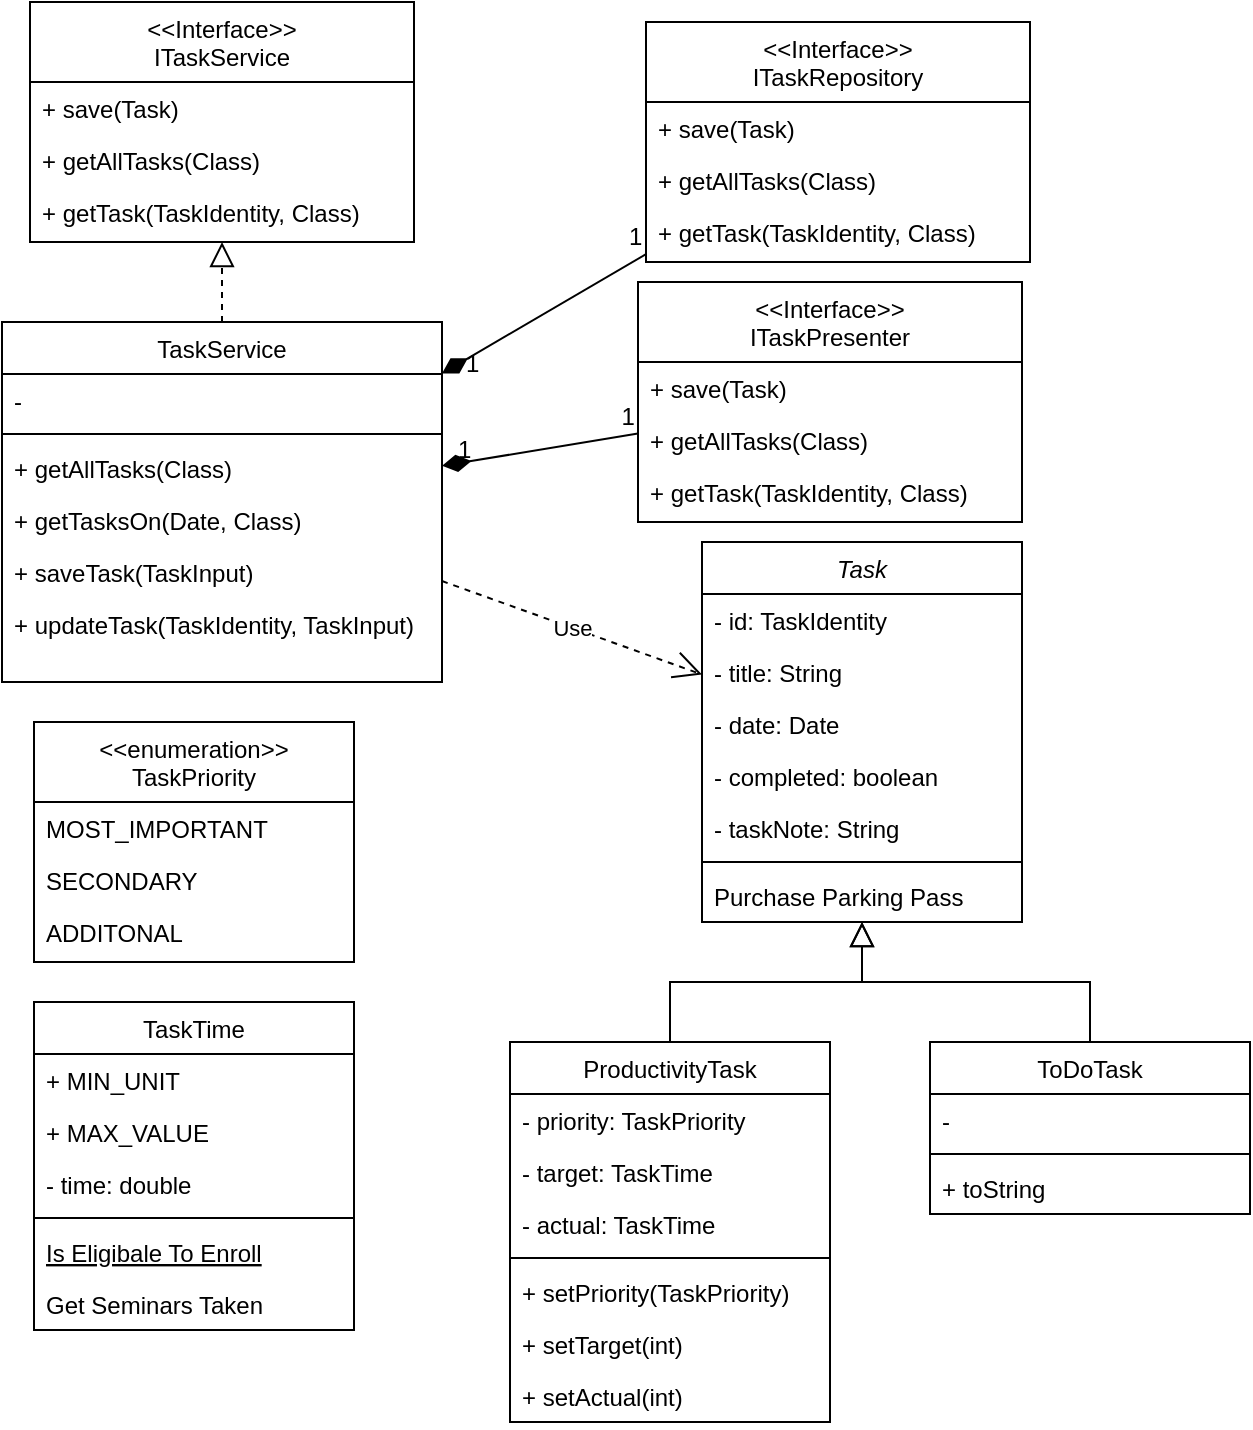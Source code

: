 <mxfile version="13.7.9" type="device"><diagram id="C5RBs43oDa-KdzZeNtuy" name="Page-1"><mxGraphModel dx="665" dy="515" grid="1" gridSize="10" guides="1" tooltips="1" connect="1" arrows="1" fold="1" page="1" pageScale="1" pageWidth="827" pageHeight="1169" math="0" shadow="0"><root><mxCell id="WIyWlLk6GJQsqaUBKTNV-0"/><mxCell id="WIyWlLk6GJQsqaUBKTNV-1" parent="WIyWlLk6GJQsqaUBKTNV-0"/><mxCell id="zkfFHV4jXpPFQw0GAbJ--12" value="" style="endArrow=block;endSize=10;endFill=0;shadow=0;strokeWidth=1;rounded=0;edgeStyle=elbowEdgeStyle;elbow=vertical;" parent="WIyWlLk6GJQsqaUBKTNV-1" source="zkfFHV4jXpPFQw0GAbJ--6" target="zkfFHV4jXpPFQw0GAbJ--0" edge="1"><mxGeometry width="160" relative="1" as="geometry"><mxPoint x="430" y="343" as="sourcePoint"/><mxPoint x="430" y="343" as="targetPoint"/></mxGeometry></mxCell><mxCell id="zkfFHV4jXpPFQw0GAbJ--16" value="" style="endArrow=block;endSize=10;endFill=0;shadow=0;strokeWidth=1;rounded=0;edgeStyle=elbowEdgeStyle;elbow=vertical;" parent="WIyWlLk6GJQsqaUBKTNV-1" source="zkfFHV4jXpPFQw0GAbJ--13" target="zkfFHV4jXpPFQw0GAbJ--0" edge="1"><mxGeometry width="160" relative="1" as="geometry"><mxPoint x="440" y="513" as="sourcePoint"/><mxPoint x="540" y="411" as="targetPoint"/></mxGeometry></mxCell><mxCell id="Q5MZqeEkJXl0VM_X_bGP-13" value="" style="endArrow=none;shadow=0;strokeWidth=1;rounded=0;endFill=0;elbow=vertical;startArrow=diamondThin;startFill=1;endSize=12;startSize=12;" edge="1" parent="WIyWlLk6GJQsqaUBKTNV-1" source="FRB1vRBXWRcbG7r9iUdN-0" target="Q5MZqeEkJXl0VM_X_bGP-17"><mxGeometry x="0.5" y="41" relative="1" as="geometry"><mxPoint x="262.0" y="260.004" as="sourcePoint"/><mxPoint x="340" y="250" as="targetPoint"/><mxPoint x="-40" y="32" as="offset"/></mxGeometry></mxCell><mxCell id="Q5MZqeEkJXl0VM_X_bGP-14" value="1" style="resizable=0;align=left;verticalAlign=bottom;labelBackgroundColor=none;fontSize=12;" connectable="0" vertex="1" parent="Q5MZqeEkJXl0VM_X_bGP-13"><mxGeometry x="-1" relative="1" as="geometry"><mxPoint x="10" y="4" as="offset"/></mxGeometry></mxCell><mxCell id="Q5MZqeEkJXl0VM_X_bGP-15" value="1" style="resizable=0;align=right;verticalAlign=bottom;labelBackgroundColor=none;fontSize=12;" connectable="0" vertex="1" parent="Q5MZqeEkJXl0VM_X_bGP-13"><mxGeometry x="1" relative="1" as="geometry"><mxPoint x="-0.21" as="offset"/></mxGeometry></mxCell><mxCell id="Q5MZqeEkJXl0VM_X_bGP-50" value="&lt;&lt;Interface&gt;&gt;&#10;ITaskService" style="swimlane;fontStyle=0;align=center;verticalAlign=top;childLayout=stackLayout;horizontal=1;startSize=40;horizontalStack=0;resizeParent=1;resizeLast=0;collapsible=1;marginBottom=0;rounded=0;shadow=0;strokeWidth=1;" vertex="1" parent="WIyWlLk6GJQsqaUBKTNV-1"><mxGeometry x="110" y="10" width="192" height="120" as="geometry"><mxRectangle x="220" y="120" width="160" height="26" as="alternateBounds"/></mxGeometry></mxCell><mxCell id="Q5MZqeEkJXl0VM_X_bGP-51" value="+ save(Task)" style="text;align=left;verticalAlign=top;spacingLeft=4;spacingRight=4;overflow=hidden;rotatable=0;points=[[0,0.5],[1,0.5]];portConstraint=eastwest;rounded=0;shadow=0;html=0;" vertex="1" parent="Q5MZqeEkJXl0VM_X_bGP-50"><mxGeometry y="40" width="192" height="26" as="geometry"/></mxCell><mxCell id="Q5MZqeEkJXl0VM_X_bGP-52" value="+ getAllTasks(Class)" style="text;align=left;verticalAlign=top;spacingLeft=4;spacingRight=4;overflow=hidden;rotatable=0;points=[[0,0.5],[1,0.5]];portConstraint=eastwest;" vertex="1" parent="Q5MZqeEkJXl0VM_X_bGP-50"><mxGeometry y="66" width="192" height="26" as="geometry"/></mxCell><mxCell id="Q5MZqeEkJXl0VM_X_bGP-53" value="+ getTask(TaskIdentity, Class)" style="text;align=left;verticalAlign=top;spacingLeft=4;spacingRight=4;overflow=hidden;rotatable=0;points=[[0,0.5],[1,0.5]];portConstraint=eastwest;rounded=0;shadow=0;html=0;" vertex="1" parent="Q5MZqeEkJXl0VM_X_bGP-50"><mxGeometry y="92" width="192" height="26" as="geometry"/></mxCell><mxCell id="Q5MZqeEkJXl0VM_X_bGP-17" value="&lt;&lt;Interface&gt;&gt;&#10;ITaskRepository" style="swimlane;fontStyle=0;align=center;verticalAlign=top;childLayout=stackLayout;horizontal=1;startSize=40;horizontalStack=0;resizeParent=1;resizeLast=0;collapsible=1;marginBottom=0;rounded=0;shadow=0;strokeWidth=1;" vertex="1" parent="WIyWlLk6GJQsqaUBKTNV-1"><mxGeometry x="418" y="20" width="192" height="120" as="geometry"><mxRectangle x="220" y="120" width="160" height="26" as="alternateBounds"/></mxGeometry></mxCell><mxCell id="Q5MZqeEkJXl0VM_X_bGP-19" value="+ save(Task)" style="text;align=left;verticalAlign=top;spacingLeft=4;spacingRight=4;overflow=hidden;rotatable=0;points=[[0,0.5],[1,0.5]];portConstraint=eastwest;rounded=0;shadow=0;html=0;" vertex="1" parent="Q5MZqeEkJXl0VM_X_bGP-17"><mxGeometry y="40" width="192" height="26" as="geometry"/></mxCell><mxCell id="Q5MZqeEkJXl0VM_X_bGP-31" value="+ getAllTasks(Class)" style="text;align=left;verticalAlign=top;spacingLeft=4;spacingRight=4;overflow=hidden;rotatable=0;points=[[0,0.5],[1,0.5]];portConstraint=eastwest;" vertex="1" parent="Q5MZqeEkJXl0VM_X_bGP-17"><mxGeometry y="66" width="192" height="26" as="geometry"/></mxCell><mxCell id="Q5MZqeEkJXl0VM_X_bGP-20" value="+ getTask(TaskIdentity, Class)" style="text;align=left;verticalAlign=top;spacingLeft=4;spacingRight=4;overflow=hidden;rotatable=0;points=[[0,0.5],[1,0.5]];portConstraint=eastwest;rounded=0;shadow=0;html=0;" vertex="1" parent="Q5MZqeEkJXl0VM_X_bGP-17"><mxGeometry y="92" width="192" height="26" as="geometry"/></mxCell><mxCell id="FRB1vRBXWRcbG7r9iUdN-6" value="&lt;&lt;enumeration&gt;&gt;&#10;TaskPriority" style="swimlane;fontStyle=0;align=center;verticalAlign=top;childLayout=stackLayout;horizontal=1;startSize=40;horizontalStack=0;resizeParent=1;resizeLast=0;collapsible=1;marginBottom=0;rounded=0;shadow=0;strokeWidth=1;" parent="WIyWlLk6GJQsqaUBKTNV-1" vertex="1"><mxGeometry x="112" y="370" width="160" height="120" as="geometry"><mxRectangle x="220" y="120" width="160" height="26" as="alternateBounds"/></mxGeometry></mxCell><mxCell id="FRB1vRBXWRcbG7r9iUdN-8" value="MOST_IMPORTANT" style="text;align=left;verticalAlign=top;spacingLeft=4;spacingRight=4;overflow=hidden;rotatable=0;points=[[0,0.5],[1,0.5]];portConstraint=eastwest;rounded=0;shadow=0;html=0;" parent="FRB1vRBXWRcbG7r9iUdN-6" vertex="1"><mxGeometry y="40" width="160" height="26" as="geometry"/></mxCell><mxCell id="FRB1vRBXWRcbG7r9iUdN-9" value="SECONDARY" style="text;align=left;verticalAlign=top;spacingLeft=4;spacingRight=4;overflow=hidden;rotatable=0;points=[[0,0.5],[1,0.5]];portConstraint=eastwest;rounded=0;shadow=0;html=0;" parent="FRB1vRBXWRcbG7r9iUdN-6" vertex="1"><mxGeometry y="66" width="160" height="26" as="geometry"/></mxCell><mxCell id="Q5MZqeEkJXl0VM_X_bGP-1" value="ADDITONAL" style="text;align=left;verticalAlign=top;spacingLeft=4;spacingRight=4;overflow=hidden;rotatable=0;points=[[0,0.5],[1,0.5]];portConstraint=eastwest;rounded=0;shadow=0;html=0;" vertex="1" parent="FRB1vRBXWRcbG7r9iUdN-6"><mxGeometry y="92" width="160" height="26" as="geometry"/></mxCell><mxCell id="Q5MZqeEkJXl0VM_X_bGP-2" value="TaskTime" style="swimlane;fontStyle=0;align=center;verticalAlign=top;childLayout=stackLayout;horizontal=1;startSize=26;horizontalStack=0;resizeParent=1;resizeLast=0;collapsible=1;marginBottom=0;rounded=0;shadow=0;strokeWidth=1;" vertex="1" parent="WIyWlLk6GJQsqaUBKTNV-1"><mxGeometry x="112" y="510" width="160" height="164" as="geometry"><mxRectangle x="130" y="380" width="160" height="26" as="alternateBounds"/></mxGeometry></mxCell><mxCell id="Q5MZqeEkJXl0VM_X_bGP-3" value="+ MIN_UNIT" style="text;align=left;verticalAlign=top;spacingLeft=4;spacingRight=4;overflow=hidden;rotatable=0;points=[[0,0.5],[1,0.5]];portConstraint=eastwest;" vertex="1" parent="Q5MZqeEkJXl0VM_X_bGP-2"><mxGeometry y="26" width="160" height="26" as="geometry"/></mxCell><mxCell id="Q5MZqeEkJXl0VM_X_bGP-54" value="+ MAX_VALUE" style="text;align=left;verticalAlign=top;spacingLeft=4;spacingRight=4;overflow=hidden;rotatable=0;points=[[0,0.5],[1,0.5]];portConstraint=eastwest;" vertex="1" parent="Q5MZqeEkJXl0VM_X_bGP-2"><mxGeometry y="52" width="160" height="26" as="geometry"/></mxCell><mxCell id="Q5MZqeEkJXl0VM_X_bGP-4" value="- time: double" style="text;align=left;verticalAlign=top;spacingLeft=4;spacingRight=4;overflow=hidden;rotatable=0;points=[[0,0.5],[1,0.5]];portConstraint=eastwest;rounded=0;shadow=0;html=0;" vertex="1" parent="Q5MZqeEkJXl0VM_X_bGP-2"><mxGeometry y="78" width="160" height="26" as="geometry"/></mxCell><mxCell id="Q5MZqeEkJXl0VM_X_bGP-5" value="" style="line;html=1;strokeWidth=1;align=left;verticalAlign=middle;spacingTop=-1;spacingLeft=3;spacingRight=3;rotatable=0;labelPosition=right;points=[];portConstraint=eastwest;" vertex="1" parent="Q5MZqeEkJXl0VM_X_bGP-2"><mxGeometry y="104" width="160" height="8" as="geometry"/></mxCell><mxCell id="Q5MZqeEkJXl0VM_X_bGP-6" value="Is Eligibale To Enroll" style="text;align=left;verticalAlign=top;spacingLeft=4;spacingRight=4;overflow=hidden;rotatable=0;points=[[0,0.5],[1,0.5]];portConstraint=eastwest;fontStyle=4" vertex="1" parent="Q5MZqeEkJXl0VM_X_bGP-2"><mxGeometry y="112" width="160" height="26" as="geometry"/></mxCell><mxCell id="Q5MZqeEkJXl0VM_X_bGP-7" value="Get Seminars Taken" style="text;align=left;verticalAlign=top;spacingLeft=4;spacingRight=4;overflow=hidden;rotatable=0;points=[[0,0.5],[1,0.5]];portConstraint=eastwest;" vertex="1" parent="Q5MZqeEkJXl0VM_X_bGP-2"><mxGeometry y="138" width="160" height="26" as="geometry"/></mxCell><mxCell id="Q5MZqeEkJXl0VM_X_bGP-56" value="" style="endArrow=none;shadow=0;strokeWidth=1;rounded=0;endFill=0;elbow=vertical;startArrow=diamondThin;startFill=1;endSize=12;startSize=12;" edge="1" parent="WIyWlLk6GJQsqaUBKTNV-1" source="FRB1vRBXWRcbG7r9iUdN-0" target="Q5MZqeEkJXl0VM_X_bGP-37"><mxGeometry x="0.5" y="41" relative="1" as="geometry"><mxPoint x="534" y="140" as="sourcePoint"/><mxPoint x="600" y="140" as="targetPoint"/><mxPoint x="-40" y="32" as="offset"/></mxGeometry></mxCell><mxCell id="Q5MZqeEkJXl0VM_X_bGP-57" value="1" style="resizable=0;align=left;verticalAlign=bottom;labelBackgroundColor=none;fontSize=12;" connectable="0" vertex="1" parent="Q5MZqeEkJXl0VM_X_bGP-56"><mxGeometry x="-1" relative="1" as="geometry"><mxPoint x="6" y="0.64" as="offset"/></mxGeometry></mxCell><mxCell id="Q5MZqeEkJXl0VM_X_bGP-58" value="1" style="resizable=0;align=right;verticalAlign=bottom;labelBackgroundColor=none;fontSize=12;" connectable="0" vertex="1" parent="Q5MZqeEkJXl0VM_X_bGP-56"><mxGeometry x="1" relative="1" as="geometry"><mxPoint x="-0.21" as="offset"/></mxGeometry></mxCell><mxCell id="FRB1vRBXWRcbG7r9iUdN-0" value="TaskService" style="swimlane;fontStyle=0;align=center;verticalAlign=top;childLayout=stackLayout;horizontal=1;startSize=26;horizontalStack=0;resizeParent=1;resizeLast=0;collapsible=1;marginBottom=0;rounded=0;shadow=0;strokeWidth=1;" parent="WIyWlLk6GJQsqaUBKTNV-1" vertex="1"><mxGeometry x="96" y="170" width="220" height="180" as="geometry"><mxRectangle x="220" y="120" width="160" height="26" as="alternateBounds"/></mxGeometry></mxCell><mxCell id="FRB1vRBXWRcbG7r9iUdN-1" value="-" style="text;align=left;verticalAlign=top;spacingLeft=4;spacingRight=4;overflow=hidden;rotatable=0;points=[[0,0.5],[1,0.5]];portConstraint=eastwest;" parent="FRB1vRBXWRcbG7r9iUdN-0" vertex="1"><mxGeometry y="26" width="220" height="26" as="geometry"/></mxCell><mxCell id="FRB1vRBXWRcbG7r9iUdN-4" value="" style="line;html=1;strokeWidth=1;align=left;verticalAlign=middle;spacingTop=-1;spacingLeft=3;spacingRight=3;rotatable=0;labelPosition=right;points=[];portConstraint=eastwest;" parent="FRB1vRBXWRcbG7r9iUdN-0" vertex="1"><mxGeometry y="52" width="220" height="8" as="geometry"/></mxCell><mxCell id="Q5MZqeEkJXl0VM_X_bGP-30" value="+ getAllTasks(Class)" style="text;align=left;verticalAlign=top;spacingLeft=4;spacingRight=4;overflow=hidden;rotatable=0;points=[[0,0.5],[1,0.5]];portConstraint=eastwest;" vertex="1" parent="FRB1vRBXWRcbG7r9iUdN-0"><mxGeometry y="60" width="220" height="26" as="geometry"/></mxCell><mxCell id="Q5MZqeEkJXl0VM_X_bGP-35" value="+ getTasksOn(Date, Class)" style="text;align=left;verticalAlign=top;spacingLeft=4;spacingRight=4;overflow=hidden;rotatable=0;points=[[0,0.5],[1,0.5]];portConstraint=eastwest;" vertex="1" parent="FRB1vRBXWRcbG7r9iUdN-0"><mxGeometry y="86" width="220" height="26" as="geometry"/></mxCell><mxCell id="Q5MZqeEkJXl0VM_X_bGP-36" value="+ saveTask(TaskInput)" style="text;align=left;verticalAlign=top;spacingLeft=4;spacingRight=4;overflow=hidden;rotatable=0;points=[[0,0.5],[1,0.5]];portConstraint=eastwest;" vertex="1" parent="FRB1vRBXWRcbG7r9iUdN-0"><mxGeometry y="112" width="220" height="26" as="geometry"/></mxCell><mxCell id="FRB1vRBXWRcbG7r9iUdN-5" value="+ updateTask(TaskIdentity, TaskInput)" style="text;align=left;verticalAlign=top;spacingLeft=4;spacingRight=4;overflow=hidden;rotatable=0;points=[[0,0.5],[1,0.5]];portConstraint=eastwest;" parent="FRB1vRBXWRcbG7r9iUdN-0" vertex="1"><mxGeometry y="138" width="220" height="26" as="geometry"/></mxCell><mxCell id="Q5MZqeEkJXl0VM_X_bGP-60" value="" style="endArrow=block;dashed=1;endFill=0;endSize=10;html=1;" edge="1" parent="WIyWlLk6GJQsqaUBKTNV-1" source="FRB1vRBXWRcbG7r9iUdN-0" target="Q5MZqeEkJXl0VM_X_bGP-50"><mxGeometry width="160" relative="1" as="geometry"><mxPoint x="280" y="429.66" as="sourcePoint"/><mxPoint x="440" y="429.66" as="targetPoint"/></mxGeometry></mxCell><mxCell id="Q5MZqeEkJXl0VM_X_bGP-37" value="&lt;&lt;Interface&gt;&gt;&#10;ITaskPresenter" style="swimlane;fontStyle=0;align=center;verticalAlign=top;childLayout=stackLayout;horizontal=1;startSize=40;horizontalStack=0;resizeParent=1;resizeLast=0;collapsible=1;marginBottom=0;rounded=0;shadow=0;strokeWidth=1;" vertex="1" parent="WIyWlLk6GJQsqaUBKTNV-1"><mxGeometry x="414" y="150" width="192" height="120" as="geometry"><mxRectangle x="220" y="120" width="160" height="26" as="alternateBounds"/></mxGeometry></mxCell><mxCell id="Q5MZqeEkJXl0VM_X_bGP-38" value="+ save(Task)" style="text;align=left;verticalAlign=top;spacingLeft=4;spacingRight=4;overflow=hidden;rotatable=0;points=[[0,0.5],[1,0.5]];portConstraint=eastwest;rounded=0;shadow=0;html=0;" vertex="1" parent="Q5MZqeEkJXl0VM_X_bGP-37"><mxGeometry y="40" width="192" height="26" as="geometry"/></mxCell><mxCell id="Q5MZqeEkJXl0VM_X_bGP-39" value="+ getAllTasks(Class)" style="text;align=left;verticalAlign=top;spacingLeft=4;spacingRight=4;overflow=hidden;rotatable=0;points=[[0,0.5],[1,0.5]];portConstraint=eastwest;" vertex="1" parent="Q5MZqeEkJXl0VM_X_bGP-37"><mxGeometry y="66" width="192" height="26" as="geometry"/></mxCell><mxCell id="Q5MZqeEkJXl0VM_X_bGP-40" value="+ getTask(TaskIdentity, Class)" style="text;align=left;verticalAlign=top;spacingLeft=4;spacingRight=4;overflow=hidden;rotatable=0;points=[[0,0.5],[1,0.5]];portConstraint=eastwest;rounded=0;shadow=0;html=0;" vertex="1" parent="Q5MZqeEkJXl0VM_X_bGP-37"><mxGeometry y="92" width="192" height="26" as="geometry"/></mxCell><mxCell id="zkfFHV4jXpPFQw0GAbJ--0" value="Task" style="swimlane;fontStyle=2;align=center;verticalAlign=top;childLayout=stackLayout;horizontal=1;startSize=26;horizontalStack=0;resizeParent=1;resizeLast=0;collapsible=1;marginBottom=0;rounded=0;shadow=0;strokeWidth=1;" parent="WIyWlLk6GJQsqaUBKTNV-1" vertex="1"><mxGeometry x="446" y="280" width="160" height="190" as="geometry"><mxRectangle x="220" y="120" width="160" height="26" as="alternateBounds"/></mxGeometry></mxCell><mxCell id="zkfFHV4jXpPFQw0GAbJ--1" value="- id: TaskIdentity" style="text;align=left;verticalAlign=top;spacingLeft=4;spacingRight=4;overflow=hidden;rotatable=0;points=[[0,0.5],[1,0.5]];portConstraint=eastwest;" parent="zkfFHV4jXpPFQw0GAbJ--0" vertex="1"><mxGeometry y="26" width="160" height="26" as="geometry"/></mxCell><mxCell id="zkfFHV4jXpPFQw0GAbJ--3" value="- title: String" style="text;align=left;verticalAlign=top;spacingLeft=4;spacingRight=4;overflow=hidden;rotatable=0;points=[[0,0.5],[1,0.5]];portConstraint=eastwest;rounded=0;shadow=0;html=0;" parent="zkfFHV4jXpPFQw0GAbJ--0" vertex="1"><mxGeometry y="52" width="160" height="26" as="geometry"/></mxCell><mxCell id="zkfFHV4jXpPFQw0GAbJ--2" value="- date: Date" style="text;align=left;verticalAlign=top;spacingLeft=4;spacingRight=4;overflow=hidden;rotatable=0;points=[[0,0.5],[1,0.5]];portConstraint=eastwest;rounded=0;shadow=0;html=0;" parent="zkfFHV4jXpPFQw0GAbJ--0" vertex="1"><mxGeometry y="78" width="160" height="26" as="geometry"/></mxCell><mxCell id="Q5MZqeEkJXl0VM_X_bGP-32" value="- completed: boolean" style="text;align=left;verticalAlign=top;spacingLeft=4;spacingRight=4;overflow=hidden;rotatable=0;points=[[0,0.5],[1,0.5]];portConstraint=eastwest;rounded=0;shadow=0;html=0;" vertex="1" parent="zkfFHV4jXpPFQw0GAbJ--0"><mxGeometry y="104" width="160" height="26" as="geometry"/></mxCell><mxCell id="Q5MZqeEkJXl0VM_X_bGP-8" value="- taskNote: String" style="text;align=left;verticalAlign=top;spacingLeft=4;spacingRight=4;overflow=hidden;rotatable=0;points=[[0,0.5],[1,0.5]];portConstraint=eastwest;rounded=0;shadow=0;html=0;" vertex="1" parent="zkfFHV4jXpPFQw0GAbJ--0"><mxGeometry y="130" width="160" height="26" as="geometry"/></mxCell><mxCell id="zkfFHV4jXpPFQw0GAbJ--4" value="" style="line;html=1;strokeWidth=1;align=left;verticalAlign=middle;spacingTop=-1;spacingLeft=3;spacingRight=3;rotatable=0;labelPosition=right;points=[];portConstraint=eastwest;" parent="zkfFHV4jXpPFQw0GAbJ--0" vertex="1"><mxGeometry y="156" width="160" height="8" as="geometry"/></mxCell><mxCell id="zkfFHV4jXpPFQw0GAbJ--5" value="Purchase Parking Pass" style="text;align=left;verticalAlign=top;spacingLeft=4;spacingRight=4;overflow=hidden;rotatable=0;points=[[0,0.5],[1,0.5]];portConstraint=eastwest;" parent="zkfFHV4jXpPFQw0GAbJ--0" vertex="1"><mxGeometry y="164" width="160" height="26" as="geometry"/></mxCell><mxCell id="zkfFHV4jXpPFQw0GAbJ--13" value="ToDoTask" style="swimlane;fontStyle=0;align=center;verticalAlign=top;childLayout=stackLayout;horizontal=1;startSize=26;horizontalStack=0;resizeParent=1;resizeLast=0;collapsible=1;marginBottom=0;rounded=0;shadow=0;strokeWidth=1;" parent="WIyWlLk6GJQsqaUBKTNV-1" vertex="1"><mxGeometry x="560" y="530" width="160" height="86" as="geometry"><mxRectangle x="340" y="380" width="170" height="26" as="alternateBounds"/></mxGeometry></mxCell><mxCell id="zkfFHV4jXpPFQw0GAbJ--14" value="-" style="text;align=left;verticalAlign=top;spacingLeft=4;spacingRight=4;overflow=hidden;rotatable=0;points=[[0,0.5],[1,0.5]];portConstraint=eastwest;" parent="zkfFHV4jXpPFQw0GAbJ--13" vertex="1"><mxGeometry y="26" width="160" height="26" as="geometry"/></mxCell><mxCell id="zkfFHV4jXpPFQw0GAbJ--15" value="" style="line;html=1;strokeWidth=1;align=left;verticalAlign=middle;spacingTop=-1;spacingLeft=3;spacingRight=3;rotatable=0;labelPosition=right;points=[];portConstraint=eastwest;" parent="zkfFHV4jXpPFQw0GAbJ--13" vertex="1"><mxGeometry y="52" width="160" height="8" as="geometry"/></mxCell><mxCell id="Q5MZqeEkJXl0VM_X_bGP-55" value="+ toString" style="text;align=left;verticalAlign=top;spacingLeft=4;spacingRight=4;overflow=hidden;rotatable=0;points=[[0,0.5],[1,0.5]];portConstraint=eastwest;" vertex="1" parent="zkfFHV4jXpPFQw0GAbJ--13"><mxGeometry y="60" width="160" height="26" as="geometry"/></mxCell><mxCell id="zkfFHV4jXpPFQw0GAbJ--6" value="ProductivityTask" style="swimlane;fontStyle=0;align=center;verticalAlign=top;childLayout=stackLayout;horizontal=1;startSize=26;horizontalStack=0;resizeParent=1;resizeLast=0;collapsible=1;marginBottom=0;rounded=0;shadow=0;strokeWidth=1;" parent="WIyWlLk6GJQsqaUBKTNV-1" vertex="1"><mxGeometry x="350" y="530" width="160" height="190" as="geometry"><mxRectangle x="130" y="380" width="160" height="26" as="alternateBounds"/></mxGeometry></mxCell><mxCell id="zkfFHV4jXpPFQw0GAbJ--7" value="- priority: TaskPriority" style="text;align=left;verticalAlign=top;spacingLeft=4;spacingRight=4;overflow=hidden;rotatable=0;points=[[0,0.5],[1,0.5]];portConstraint=eastwest;" parent="zkfFHV4jXpPFQw0GAbJ--6" vertex="1"><mxGeometry y="26" width="160" height="26" as="geometry"/></mxCell><mxCell id="Q5MZqeEkJXl0VM_X_bGP-33" value="- target: TaskTime" style="text;align=left;verticalAlign=top;spacingLeft=4;spacingRight=4;overflow=hidden;rotatable=0;points=[[0,0.5],[1,0.5]];portConstraint=eastwest;rounded=0;shadow=0;html=0;" vertex="1" parent="zkfFHV4jXpPFQw0GAbJ--6"><mxGeometry y="52" width="160" height="26" as="geometry"/></mxCell><mxCell id="zkfFHV4jXpPFQw0GAbJ--8" value="- actual: TaskTime" style="text;align=left;verticalAlign=top;spacingLeft=4;spacingRight=4;overflow=hidden;rotatable=0;points=[[0,0.5],[1,0.5]];portConstraint=eastwest;rounded=0;shadow=0;html=0;" parent="zkfFHV4jXpPFQw0GAbJ--6" vertex="1"><mxGeometry y="78" width="160" height="26" as="geometry"/></mxCell><mxCell id="zkfFHV4jXpPFQw0GAbJ--9" value="" style="line;html=1;strokeWidth=1;align=left;verticalAlign=middle;spacingTop=-1;spacingLeft=3;spacingRight=3;rotatable=0;labelPosition=right;points=[];portConstraint=eastwest;" parent="zkfFHV4jXpPFQw0GAbJ--6" vertex="1"><mxGeometry y="104" width="160" height="8" as="geometry"/></mxCell><mxCell id="Q5MZqeEkJXl0VM_X_bGP-34" value="+ setPriority(TaskPriority)" style="text;align=left;verticalAlign=top;spacingLeft=4;spacingRight=4;overflow=hidden;rotatable=0;points=[[0,0.5],[1,0.5]];portConstraint=eastwest;" vertex="1" parent="zkfFHV4jXpPFQw0GAbJ--6"><mxGeometry y="112" width="160" height="26" as="geometry"/></mxCell><mxCell id="zkfFHV4jXpPFQw0GAbJ--10" value="+ setTarget(int)" style="text;align=left;verticalAlign=top;spacingLeft=4;spacingRight=4;overflow=hidden;rotatable=0;points=[[0,0.5],[1,0.5]];portConstraint=eastwest;fontStyle=0" parent="zkfFHV4jXpPFQw0GAbJ--6" vertex="1"><mxGeometry y="138" width="160" height="26" as="geometry"/></mxCell><mxCell id="zkfFHV4jXpPFQw0GAbJ--11" value="+ setActual(int)" style="text;align=left;verticalAlign=top;spacingLeft=4;spacingRight=4;overflow=hidden;rotatable=0;points=[[0,0.5],[1,0.5]];portConstraint=eastwest;" parent="zkfFHV4jXpPFQw0GAbJ--6" vertex="1"><mxGeometry y="164" width="160" height="26" as="geometry"/></mxCell><mxCell id="Q5MZqeEkJXl0VM_X_bGP-62" value="Use" style="endArrow=open;endSize=12;dashed=1;html=1;" edge="1" parent="WIyWlLk6GJQsqaUBKTNV-1" source="FRB1vRBXWRcbG7r9iUdN-0" target="zkfFHV4jXpPFQw0GAbJ--0"><mxGeometry width="160" relative="1" as="geometry"><mxPoint x="333" y="330" as="sourcePoint"/><mxPoint x="493" y="330" as="targetPoint"/></mxGeometry></mxCell></root></mxGraphModel></diagram></mxfile>